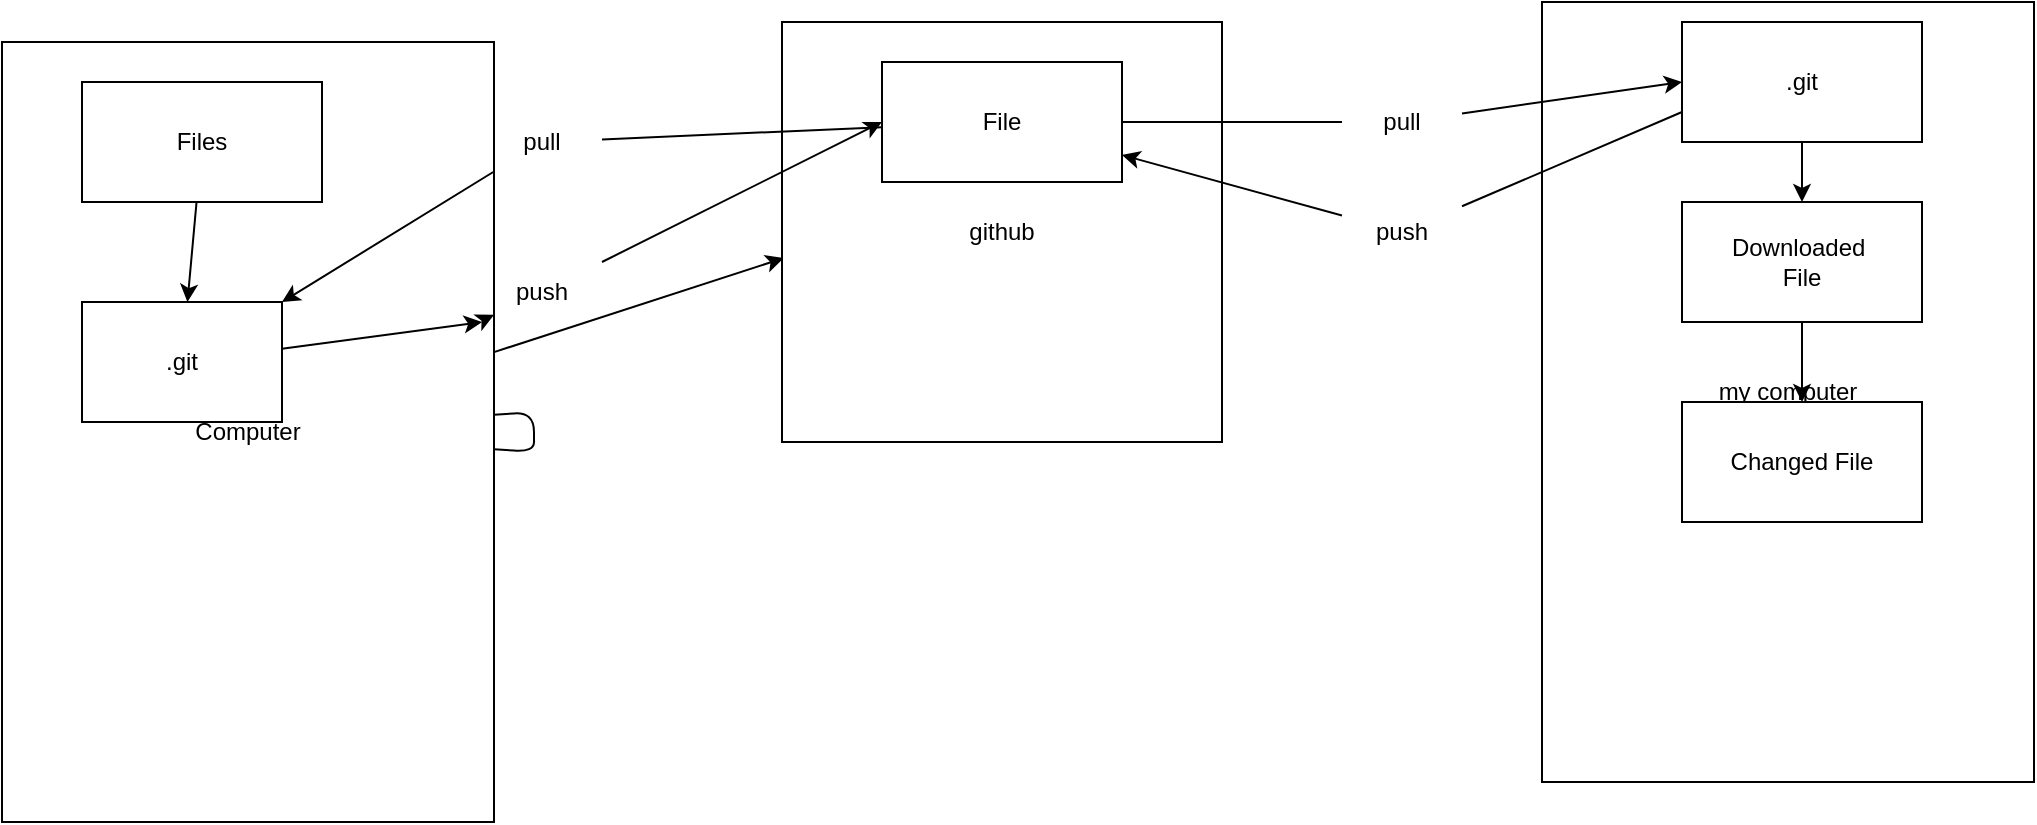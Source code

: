 <mxfile>
    <diagram id="87TnWuZvyQvAMOgtyraq" name="Page-1">
        <mxGraphModel dx="962" dy="382" grid="1" gridSize="10" guides="1" tooltips="1" connect="1" arrows="1" fold="1" page="1" pageScale="1" pageWidth="827" pageHeight="1169" math="0" shadow="0">
            <root>
                <mxCell id="0"/>
                <mxCell id="1" parent="0"/>
                <mxCell id="34" style="edgeStyle=none;html=1;entryX=0.004;entryY=0.562;entryDx=0;entryDy=0;entryPerimeter=0;" edge="1" parent="1" source="2" target="9">
                    <mxGeometry relative="1" as="geometry"/>
                </mxCell>
                <mxCell id="2" value="Computer" style="whiteSpace=wrap;html=1;" vertex="1" parent="1">
                    <mxGeometry x="20" y="70" width="246" height="390" as="geometry"/>
                </mxCell>
                <mxCell id="30" style="edgeStyle=none;html=1;" edge="1" parent="1" source="3" target="4">
                    <mxGeometry relative="1" as="geometry"/>
                </mxCell>
                <mxCell id="3" value="Files" style="whiteSpace=wrap;html=1;" vertex="1" parent="1">
                    <mxGeometry x="60" y="90" width="120" height="60" as="geometry"/>
                </mxCell>
                <mxCell id="31" style="edgeStyle=none;html=1;entryX=0;entryY=1;entryDx=0;entryDy=0;" edge="1" parent="1" source="4" target="21">
                    <mxGeometry relative="1" as="geometry"/>
                </mxCell>
                <mxCell id="4" value=".git&lt;br&gt;" style="whiteSpace=wrap;html=1;" vertex="1" parent="1">
                    <mxGeometry x="60" y="200" width="100" height="60" as="geometry"/>
                </mxCell>
                <mxCell id="6" value="my computer" style="whiteSpace=wrap;html=1;" vertex="1" parent="1">
                    <mxGeometry x="790" y="50" width="246" height="390" as="geometry"/>
                </mxCell>
                <mxCell id="32" style="edgeStyle=none;html=1;exitX=0;exitY=0.5;exitDx=0;exitDy=0;" edge="1" parent="1" source="9" target="11">
                    <mxGeometry relative="1" as="geometry"/>
                </mxCell>
                <mxCell id="9" value="github&lt;br&gt;" style="whiteSpace=wrap;html=1;" vertex="1" parent="1">
                    <mxGeometry x="410" y="60" width="220" height="210" as="geometry"/>
                </mxCell>
                <mxCell id="12" style="edgeStyle=none;html=1;entryX=0;entryY=0.5;entryDx=0;entryDy=0;startArrow=none;" edge="1" parent="1" source="19" target="26">
                    <mxGeometry relative="1" as="geometry"/>
                </mxCell>
                <mxCell id="23" style="edgeStyle=none;html=1;startArrow=none;entryX=1;entryY=0;entryDx=0;entryDy=0;" edge="1" parent="1" source="24" target="4">
                    <mxGeometry relative="1" as="geometry"/>
                </mxCell>
                <mxCell id="11" value="File&lt;br&gt;" style="whiteSpace=wrap;html=1;" vertex="1" parent="1">
                    <mxGeometry x="460" y="80" width="120" height="60" as="geometry"/>
                </mxCell>
                <mxCell id="15" value="" style="edgeStyle=none;html=1;" edge="1" parent="1" source="13" target="14">
                    <mxGeometry relative="1" as="geometry"/>
                </mxCell>
                <mxCell id="13" value="Downloaded&amp;nbsp;&lt;br&gt;File&lt;br&gt;" style="whiteSpace=wrap;html=1;" vertex="1" parent="1">
                    <mxGeometry x="860" y="150" width="120" height="60" as="geometry"/>
                </mxCell>
                <mxCell id="16" style="edgeStyle=none;html=1;startArrow=none;" edge="1" parent="1" source="17" target="11">
                    <mxGeometry relative="1" as="geometry"/>
                </mxCell>
                <mxCell id="14" value="Changed File&lt;br&gt;" style="whiteSpace=wrap;html=1;" vertex="1" parent="1">
                    <mxGeometry x="860" y="250" width="120" height="60" as="geometry"/>
                </mxCell>
                <mxCell id="18" value="" style="edgeStyle=none;html=1;endArrow=none;exitX=0;exitY=0.75;exitDx=0;exitDy=0;" edge="1" parent="1" source="26" target="17">
                    <mxGeometry relative="1" as="geometry">
                        <mxPoint x="853" y="237.099" as="sourcePoint"/>
                        <mxPoint x="580" y="132.901" as="targetPoint"/>
                    </mxGeometry>
                </mxCell>
                <mxCell id="17" value="push&lt;br&gt;" style="text;strokeColor=none;align=center;fillColor=none;html=1;verticalAlign=middle;whiteSpace=wrap;rounded=0;" vertex="1" parent="1">
                    <mxGeometry x="690" y="150" width="60" height="30" as="geometry"/>
                </mxCell>
                <mxCell id="20" value="" style="edgeStyle=none;html=1;entryX=0;entryY=0.5;entryDx=0;entryDy=0;endArrow=none;" edge="1" parent="1" source="11" target="19">
                    <mxGeometry relative="1" as="geometry">
                        <mxPoint x="580" y="111.858" as="sourcePoint"/>
                        <mxPoint x="843" y="120" as="targetPoint"/>
                    </mxGeometry>
                </mxCell>
                <mxCell id="19" value="pull&lt;br&gt;" style="text;strokeColor=none;align=center;fillColor=none;html=1;verticalAlign=middle;whiteSpace=wrap;rounded=0;" vertex="1" parent="1">
                    <mxGeometry x="690" y="95" width="60" height="30" as="geometry"/>
                </mxCell>
                <mxCell id="22" value="" style="edgeStyle=none;html=1;endArrow=none;" edge="1" parent="1" source="2" target="2">
                    <mxGeometry relative="1" as="geometry">
                        <mxPoint x="160" y="219.167" as="sourcePoint"/>
                        <mxPoint x="410" y="165" as="targetPoint"/>
                    </mxGeometry>
                </mxCell>
                <mxCell id="28" style="edgeStyle=none;html=1;" edge="1" parent="1" source="21" target="2">
                    <mxGeometry relative="1" as="geometry"/>
                </mxCell>
                <mxCell id="21" value="push&lt;br&gt;" style="text;strokeColor=none;align=center;fillColor=none;html=1;verticalAlign=middle;whiteSpace=wrap;rounded=0;" vertex="1" parent="1">
                    <mxGeometry x="260" y="180" width="60" height="30" as="geometry"/>
                </mxCell>
                <mxCell id="25" value="" style="edgeStyle=none;html=1;endArrow=none;" edge="1" parent="1" source="11" target="24">
                    <mxGeometry relative="1" as="geometry">
                        <mxPoint x="460" y="111.5" as="sourcePoint"/>
                        <mxPoint x="180" y="118.5" as="targetPoint"/>
                    </mxGeometry>
                </mxCell>
                <mxCell id="24" value="pull&lt;br&gt;" style="text;strokeColor=none;align=center;fillColor=none;html=1;verticalAlign=middle;whiteSpace=wrap;rounded=0;" vertex="1" parent="1">
                    <mxGeometry x="260" y="105" width="60" height="30" as="geometry"/>
                </mxCell>
                <mxCell id="27" style="edgeStyle=none;html=1;entryX=0.5;entryY=0;entryDx=0;entryDy=0;" edge="1" parent="1" source="26" target="13">
                    <mxGeometry relative="1" as="geometry"/>
                </mxCell>
                <mxCell id="26" value=".git&lt;br&gt;" style="whiteSpace=wrap;html=1;" vertex="1" parent="1">
                    <mxGeometry x="860" y="60" width="120" height="60" as="geometry"/>
                </mxCell>
                <mxCell id="10" style="edgeStyle=none;html=1;startArrow=none;" edge="1" parent="1" source="21">
                    <mxGeometry relative="1" as="geometry">
                        <mxPoint x="460" y="110" as="targetPoint"/>
                    </mxGeometry>
                </mxCell>
            </root>
        </mxGraphModel>
    </diagram>
</mxfile>